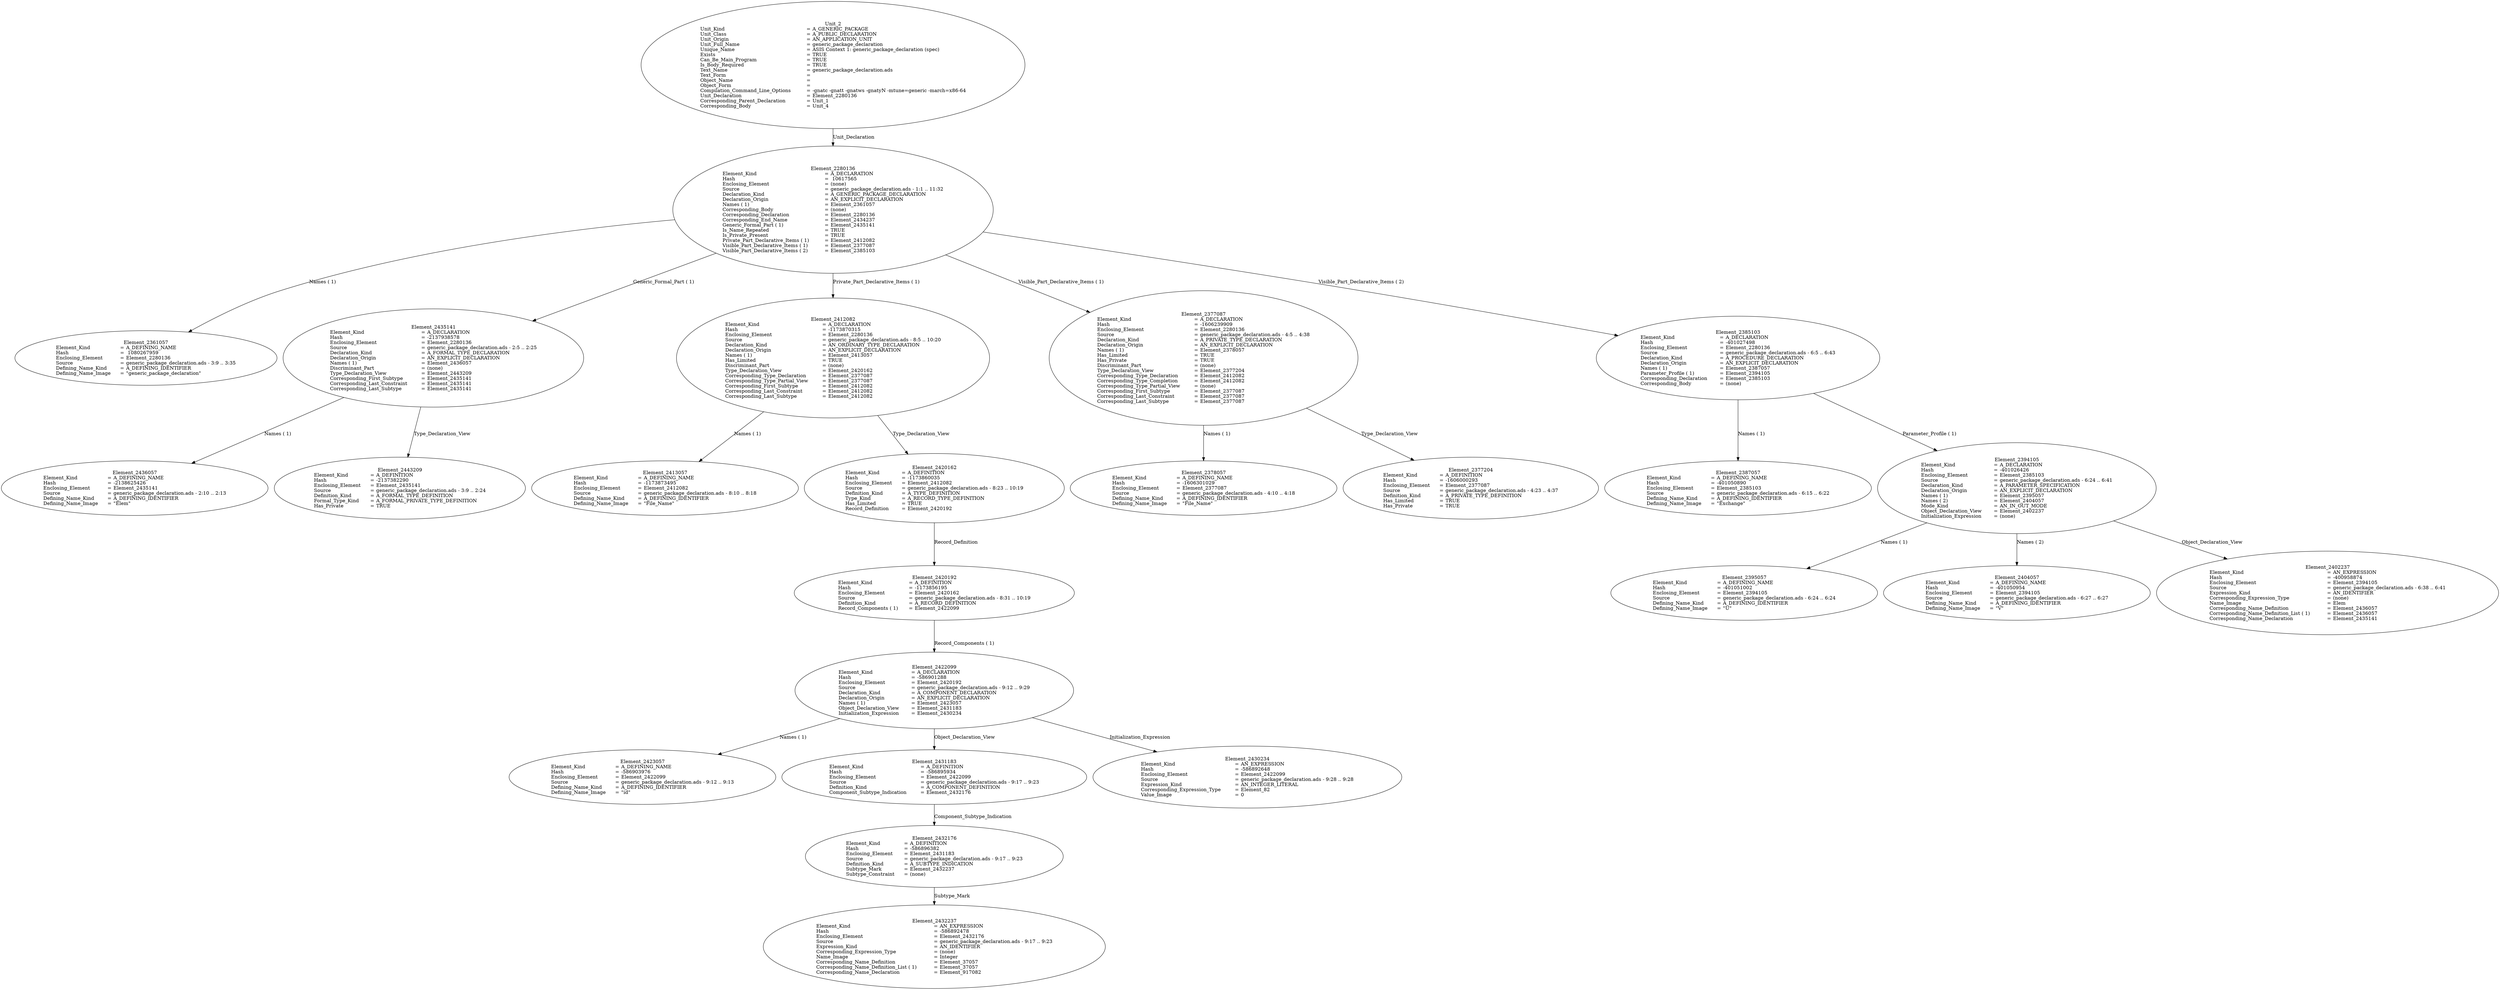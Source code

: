 digraph "generic_package_declaration.adt" {
  Unit_2 -> Element_2280136
      [ label=Unit_Declaration ];
  Unit_2
      [ label=<<TABLE BORDER="0" CELLBORDER="0" CELLSPACING="0" CELLPADDING="0"> 
          <TR><TD COLSPAN="3">Unit_2</TD></TR>
          <TR><TD ALIGN="LEFT">Unit_Kind   </TD><TD> = </TD><TD ALIGN="LEFT">A_GENERIC_PACKAGE</TD></TR>
          <TR><TD ALIGN="LEFT">Unit_Class   </TD><TD> = </TD><TD ALIGN="LEFT">A_PUBLIC_DECLARATION</TD></TR>
          <TR><TD ALIGN="LEFT">Unit_Origin   </TD><TD> = </TD><TD ALIGN="LEFT">AN_APPLICATION_UNIT</TD></TR>
          <TR><TD ALIGN="LEFT">Unit_Full_Name    </TD><TD> = </TD><TD ALIGN="LEFT">generic_package_declaration</TD></TR>
          <TR><TD ALIGN="LEFT">Unique_Name   </TD><TD> = </TD><TD ALIGN="LEFT">ASIS Context 1: generic_package_declaration (spec)</TD></TR>
          <TR><TD ALIGN="LEFT">Exists  </TD><TD> = </TD><TD ALIGN="LEFT">TRUE</TD></TR>
          <TR><TD ALIGN="LEFT">Can_Be_Main_Program     </TD><TD> = </TD><TD ALIGN="LEFT">TRUE</TD></TR>
          <TR><TD ALIGN="LEFT">Is_Body_Required     </TD><TD> = </TD><TD ALIGN="LEFT">TRUE</TD></TR>
          <TR><TD ALIGN="LEFT">Text_Name   </TD><TD> = </TD><TD ALIGN="LEFT">generic_package_declaration.ads</TD></TR>
          <TR><TD ALIGN="LEFT">Text_Form   </TD><TD> = </TD><TD ALIGN="LEFT"></TD></TR>
          <TR><TD ALIGN="LEFT">Object_Name   </TD><TD> = </TD><TD ALIGN="LEFT"></TD></TR>
          <TR><TD ALIGN="LEFT">Object_Form   </TD><TD> = </TD><TD ALIGN="LEFT"></TD></TR>
          <TR><TD ALIGN="LEFT">Compilation_Command_Line_Options         </TD><TD> = </TD><TD ALIGN="LEFT">-gnatc -gnatt -gnatws -gnatyN -mtune=generic -march=x86-64</TD></TR>
          <TR><TD ALIGN="LEFT">Unit_Declaration     </TD><TD> = </TD><TD ALIGN="LEFT">Element_2280136</TD></TR>
          <TR><TD ALIGN="LEFT">Corresponding_Parent_Declaration         </TD><TD> = </TD><TD ALIGN="LEFT">Unit_1</TD></TR>
          <TR><TD ALIGN="LEFT">Corresponding_Body     </TD><TD> = </TD><TD ALIGN="LEFT">Unit_4</TD></TR>
          </TABLE>> ];
  Element_2280136 -> Element_2361057
      [ label="Names ( 1)" ];
  Element_2280136 -> Element_2435141
      [ label="Generic_Formal_Part ( 1)" ];
  Element_2280136 -> Element_2412082
      [ label="Private_Part_Declarative_Items ( 1)" ];
  Element_2280136 -> Element_2377087
      [ label="Visible_Part_Declarative_Items ( 1)" ];
  Element_2280136 -> Element_2385103
      [ label="Visible_Part_Declarative_Items ( 2)" ];
  Element_2280136
      [ label=<<TABLE BORDER="0" CELLBORDER="0" CELLSPACING="0" CELLPADDING="0"> 
          <TR><TD COLSPAN="3">Element_2280136</TD></TR>
          <TR><TD ALIGN="LEFT">Element_Kind    </TD><TD> = </TD><TD ALIGN="LEFT">A_DECLARATION</TD></TR>
          <TR><TD ALIGN="LEFT">Hash  </TD><TD> = </TD><TD ALIGN="LEFT"> 10617565</TD></TR>
          <TR><TD ALIGN="LEFT">Enclosing_Element     </TD><TD> = </TD><TD ALIGN="LEFT">(none)</TD></TR>
          <TR><TD ALIGN="LEFT">Source  </TD><TD> = </TD><TD ALIGN="LEFT">generic_package_declaration.ads - 1:1 .. 11:32</TD></TR>
          <TR><TD ALIGN="LEFT">Declaration_Kind     </TD><TD> = </TD><TD ALIGN="LEFT">A_GENERIC_PACKAGE_DECLARATION</TD></TR>
          <TR><TD ALIGN="LEFT">Declaration_Origin     </TD><TD> = </TD><TD ALIGN="LEFT">AN_EXPLICIT_DECLARATION</TD></TR>
          <TR><TD ALIGN="LEFT">Names ( 1)   </TD><TD> = </TD><TD ALIGN="LEFT">Element_2361057</TD></TR>
          <TR><TD ALIGN="LEFT">Corresponding_Body     </TD><TD> = </TD><TD ALIGN="LEFT">(none)</TD></TR>
          <TR><TD ALIGN="LEFT">Corresponding_Declaration       </TD><TD> = </TD><TD ALIGN="LEFT">Element_2280136</TD></TR>
          <TR><TD ALIGN="LEFT">Corresponding_End_Name      </TD><TD> = </TD><TD ALIGN="LEFT">Element_2434237</TD></TR>
          <TR><TD ALIGN="LEFT">Generic_Formal_Part ( 1)       </TD><TD> = </TD><TD ALIGN="LEFT">Element_2435141</TD></TR>
          <TR><TD ALIGN="LEFT">Is_Name_Repeated     </TD><TD> = </TD><TD ALIGN="LEFT">TRUE</TD></TR>
          <TR><TD ALIGN="LEFT">Is_Private_Present     </TD><TD> = </TD><TD ALIGN="LEFT">TRUE</TD></TR>
          <TR><TD ALIGN="LEFT">Private_Part_Declarative_Items ( 1)         </TD><TD> = </TD><TD ALIGN="LEFT">Element_2412082</TD></TR>
          <TR><TD ALIGN="LEFT">Visible_Part_Declarative_Items ( 1)         </TD><TD> = </TD><TD ALIGN="LEFT">Element_2377087</TD></TR>
          <TR><TD ALIGN="LEFT">Visible_Part_Declarative_Items ( 2)         </TD><TD> = </TD><TD ALIGN="LEFT">Element_2385103</TD></TR>
          </TABLE>> ];
  Element_2435141 -> Element_2436057
      [ label="Names ( 1)" ];
  Element_2435141 -> Element_2443209
      [ label=Type_Declaration_View ];
  Element_2435141
      [ label=<<TABLE BORDER="0" CELLBORDER="0" CELLSPACING="0" CELLPADDING="0"> 
          <TR><TD COLSPAN="3">Element_2435141</TD></TR>
          <TR><TD ALIGN="LEFT">Element_Kind    </TD><TD> = </TD><TD ALIGN="LEFT">A_DECLARATION</TD></TR>
          <TR><TD ALIGN="LEFT">Hash  </TD><TD> = </TD><TD ALIGN="LEFT">-2137938578</TD></TR>
          <TR><TD ALIGN="LEFT">Enclosing_Element     </TD><TD> = </TD><TD ALIGN="LEFT">Element_2280136</TD></TR>
          <TR><TD ALIGN="LEFT">Source  </TD><TD> = </TD><TD ALIGN="LEFT">generic_package_declaration.ads - 2:5 .. 2:25</TD></TR>
          <TR><TD ALIGN="LEFT">Declaration_Kind     </TD><TD> = </TD><TD ALIGN="LEFT">A_FORMAL_TYPE_DECLARATION</TD></TR>
          <TR><TD ALIGN="LEFT">Declaration_Origin     </TD><TD> = </TD><TD ALIGN="LEFT">AN_EXPLICIT_DECLARATION</TD></TR>
          <TR><TD ALIGN="LEFT">Names ( 1)   </TD><TD> = </TD><TD ALIGN="LEFT">Element_2436057</TD></TR>
          <TR><TD ALIGN="LEFT">Discriminant_Part     </TD><TD> = </TD><TD ALIGN="LEFT">(none)</TD></TR>
          <TR><TD ALIGN="LEFT">Type_Declaration_View      </TD><TD> = </TD><TD ALIGN="LEFT">Element_2443209</TD></TR>
          <TR><TD ALIGN="LEFT">Corresponding_First_Subtype       </TD><TD> = </TD><TD ALIGN="LEFT">Element_2435141</TD></TR>
          <TR><TD ALIGN="LEFT">Corresponding_Last_Constraint        </TD><TD> = </TD><TD ALIGN="LEFT">Element_2435141</TD></TR>
          <TR><TD ALIGN="LEFT">Corresponding_Last_Subtype       </TD><TD> = </TD><TD ALIGN="LEFT">Element_2435141</TD></TR>
          </TABLE>> ];
  Element_2436057
      [ label=<<TABLE BORDER="0" CELLBORDER="0" CELLSPACING="0" CELLPADDING="0"> 
          <TR><TD COLSPAN="3">Element_2436057</TD></TR>
          <TR><TD ALIGN="LEFT">Element_Kind    </TD><TD> = </TD><TD ALIGN="LEFT">A_DEFINING_NAME</TD></TR>
          <TR><TD ALIGN="LEFT">Hash  </TD><TD> = </TD><TD ALIGN="LEFT">-2138625426</TD></TR>
          <TR><TD ALIGN="LEFT">Enclosing_Element     </TD><TD> = </TD><TD ALIGN="LEFT">Element_2435141</TD></TR>
          <TR><TD ALIGN="LEFT">Source  </TD><TD> = </TD><TD ALIGN="LEFT">generic_package_declaration.ads - 2:10 .. 2:13</TD></TR>
          <TR><TD ALIGN="LEFT">Defining_Name_Kind     </TD><TD> = </TD><TD ALIGN="LEFT">A_DEFINING_IDENTIFIER</TD></TR>
          <TR><TD ALIGN="LEFT">Defining_Name_Image     </TD><TD> = </TD><TD ALIGN="LEFT">"Elem"</TD></TR>
          </TABLE>> ];
  Element_2443209
      [ label=<<TABLE BORDER="0" CELLBORDER="0" CELLSPACING="0" CELLPADDING="0"> 
          <TR><TD COLSPAN="3">Element_2443209</TD></TR>
          <TR><TD ALIGN="LEFT">Element_Kind    </TD><TD> = </TD><TD ALIGN="LEFT">A_DEFINITION</TD></TR>
          <TR><TD ALIGN="LEFT">Hash  </TD><TD> = </TD><TD ALIGN="LEFT">-2137382290</TD></TR>
          <TR><TD ALIGN="LEFT">Enclosing_Element     </TD><TD> = </TD><TD ALIGN="LEFT">Element_2435141</TD></TR>
          <TR><TD ALIGN="LEFT">Source  </TD><TD> = </TD><TD ALIGN="LEFT">generic_package_declaration.ads - 3:9 .. 2:24</TD></TR>
          <TR><TD ALIGN="LEFT">Definition_Kind    </TD><TD> = </TD><TD ALIGN="LEFT">A_FORMAL_TYPE_DEFINITION</TD></TR>
          <TR><TD ALIGN="LEFT">Formal_Type_Kind     </TD><TD> = </TD><TD ALIGN="LEFT">A_FORMAL_PRIVATE_TYPE_DEFINITION</TD></TR>
          <TR><TD ALIGN="LEFT">Has_Private   </TD><TD> = </TD><TD ALIGN="LEFT">TRUE</TD></TR>
          </TABLE>> ];
  Element_2361057
      [ label=<<TABLE BORDER="0" CELLBORDER="0" CELLSPACING="0" CELLPADDING="0"> 
          <TR><TD COLSPAN="3">Element_2361057</TD></TR>
          <TR><TD ALIGN="LEFT">Element_Kind    </TD><TD> = </TD><TD ALIGN="LEFT">A_DEFINING_NAME</TD></TR>
          <TR><TD ALIGN="LEFT">Hash  </TD><TD> = </TD><TD ALIGN="LEFT"> 1080267959</TD></TR>
          <TR><TD ALIGN="LEFT">Enclosing_Element     </TD><TD> = </TD><TD ALIGN="LEFT">Element_2280136</TD></TR>
          <TR><TD ALIGN="LEFT">Source  </TD><TD> = </TD><TD ALIGN="LEFT">generic_package_declaration.ads - 3:9 .. 3:35</TD></TR>
          <TR><TD ALIGN="LEFT">Defining_Name_Kind     </TD><TD> = </TD><TD ALIGN="LEFT">A_DEFINING_IDENTIFIER</TD></TR>
          <TR><TD ALIGN="LEFT">Defining_Name_Image     </TD><TD> = </TD><TD ALIGN="LEFT">"generic_package_declaration"</TD></TR>
          </TABLE>> ];
  Element_2377087 -> Element_2378057
      [ label="Names ( 1)" ];
  Element_2377087 -> Element_2377204
      [ label=Type_Declaration_View ];
  Element_2377087
      [ label=<<TABLE BORDER="0" CELLBORDER="0" CELLSPACING="0" CELLPADDING="0"> 
          <TR><TD COLSPAN="3">Element_2377087</TD></TR>
          <TR><TD ALIGN="LEFT">Element_Kind    </TD><TD> = </TD><TD ALIGN="LEFT">A_DECLARATION</TD></TR>
          <TR><TD ALIGN="LEFT">Hash  </TD><TD> = </TD><TD ALIGN="LEFT">-1606239909</TD></TR>
          <TR><TD ALIGN="LEFT">Enclosing_Element     </TD><TD> = </TD><TD ALIGN="LEFT">Element_2280136</TD></TR>
          <TR><TD ALIGN="LEFT">Source  </TD><TD> = </TD><TD ALIGN="LEFT">generic_package_declaration.ads - 4:5 .. 4:38</TD></TR>
          <TR><TD ALIGN="LEFT">Declaration_Kind     </TD><TD> = </TD><TD ALIGN="LEFT">A_PRIVATE_TYPE_DECLARATION</TD></TR>
          <TR><TD ALIGN="LEFT">Declaration_Origin     </TD><TD> = </TD><TD ALIGN="LEFT">AN_EXPLICIT_DECLARATION</TD></TR>
          <TR><TD ALIGN="LEFT">Names ( 1)   </TD><TD> = </TD><TD ALIGN="LEFT">Element_2378057</TD></TR>
          <TR><TD ALIGN="LEFT">Has_Limited   </TD><TD> = </TD><TD ALIGN="LEFT">TRUE</TD></TR>
          <TR><TD ALIGN="LEFT">Has_Private   </TD><TD> = </TD><TD ALIGN="LEFT">TRUE</TD></TR>
          <TR><TD ALIGN="LEFT">Discriminant_Part     </TD><TD> = </TD><TD ALIGN="LEFT">(none)</TD></TR>
          <TR><TD ALIGN="LEFT">Type_Declaration_View      </TD><TD> = </TD><TD ALIGN="LEFT">Element_2377204</TD></TR>
          <TR><TD ALIGN="LEFT">Corresponding_Type_Declaration        </TD><TD> = </TD><TD ALIGN="LEFT">Element_2412082</TD></TR>
          <TR><TD ALIGN="LEFT">Corresponding_Type_Completion        </TD><TD> = </TD><TD ALIGN="LEFT">Element_2412082</TD></TR>
          <TR><TD ALIGN="LEFT">Corresponding_Type_Partial_View        </TD><TD> = </TD><TD ALIGN="LEFT">(none)</TD></TR>
          <TR><TD ALIGN="LEFT">Corresponding_First_Subtype       </TD><TD> = </TD><TD ALIGN="LEFT">Element_2377087</TD></TR>
          <TR><TD ALIGN="LEFT">Corresponding_Last_Constraint        </TD><TD> = </TD><TD ALIGN="LEFT">Element_2377087</TD></TR>
          <TR><TD ALIGN="LEFT">Corresponding_Last_Subtype       </TD><TD> = </TD><TD ALIGN="LEFT">Element_2377087</TD></TR>
          </TABLE>> ];
  Element_2378057
      [ label=<<TABLE BORDER="0" CELLBORDER="0" CELLSPACING="0" CELLPADDING="0"> 
          <TR><TD COLSPAN="3">Element_2378057</TD></TR>
          <TR><TD ALIGN="LEFT">Element_Kind    </TD><TD> = </TD><TD ALIGN="LEFT">A_DEFINING_NAME</TD></TR>
          <TR><TD ALIGN="LEFT">Hash  </TD><TD> = </TD><TD ALIGN="LEFT">-1606301029</TD></TR>
          <TR><TD ALIGN="LEFT">Enclosing_Element     </TD><TD> = </TD><TD ALIGN="LEFT">Element_2377087</TD></TR>
          <TR><TD ALIGN="LEFT">Source  </TD><TD> = </TD><TD ALIGN="LEFT">generic_package_declaration.ads - 4:10 .. 4:18</TD></TR>
          <TR><TD ALIGN="LEFT">Defining_Name_Kind     </TD><TD> = </TD><TD ALIGN="LEFT">A_DEFINING_IDENTIFIER</TD></TR>
          <TR><TD ALIGN="LEFT">Defining_Name_Image     </TD><TD> = </TD><TD ALIGN="LEFT">"File_Name"</TD></TR>
          </TABLE>> ];
  Element_2377204
      [ label=<<TABLE BORDER="0" CELLBORDER="0" CELLSPACING="0" CELLPADDING="0"> 
          <TR><TD COLSPAN="3">Element_2377204</TD></TR>
          <TR><TD ALIGN="LEFT">Element_Kind    </TD><TD> = </TD><TD ALIGN="LEFT">A_DEFINITION</TD></TR>
          <TR><TD ALIGN="LEFT">Hash  </TD><TD> = </TD><TD ALIGN="LEFT">-1606000293</TD></TR>
          <TR><TD ALIGN="LEFT">Enclosing_Element     </TD><TD> = </TD><TD ALIGN="LEFT">Element_2377087</TD></TR>
          <TR><TD ALIGN="LEFT">Source  </TD><TD> = </TD><TD ALIGN="LEFT">generic_package_declaration.ads - 4:23 .. 4:37</TD></TR>
          <TR><TD ALIGN="LEFT">Definition_Kind    </TD><TD> = </TD><TD ALIGN="LEFT">A_PRIVATE_TYPE_DEFINITION</TD></TR>
          <TR><TD ALIGN="LEFT">Has_Limited   </TD><TD> = </TD><TD ALIGN="LEFT">TRUE</TD></TR>
          <TR><TD ALIGN="LEFT">Has_Private   </TD><TD> = </TD><TD ALIGN="LEFT">TRUE</TD></TR>
          </TABLE>> ];
  Element_2385103 -> Element_2387057
      [ label="Names ( 1)" ];
  Element_2385103 -> Element_2394105
      [ label="Parameter_Profile ( 1)" ];
  Element_2385103
      [ label=<<TABLE BORDER="0" CELLBORDER="0" CELLSPACING="0" CELLPADDING="0"> 
          <TR><TD COLSPAN="3">Element_2385103</TD></TR>
          <TR><TD ALIGN="LEFT">Element_Kind    </TD><TD> = </TD><TD ALIGN="LEFT">A_DECLARATION</TD></TR>
          <TR><TD ALIGN="LEFT">Hash  </TD><TD> = </TD><TD ALIGN="LEFT">-401027498</TD></TR>
          <TR><TD ALIGN="LEFT">Enclosing_Element     </TD><TD> = </TD><TD ALIGN="LEFT">Element_2280136</TD></TR>
          <TR><TD ALIGN="LEFT">Source  </TD><TD> = </TD><TD ALIGN="LEFT">generic_package_declaration.ads - 6:5 .. 6:43</TD></TR>
          <TR><TD ALIGN="LEFT">Declaration_Kind     </TD><TD> = </TD><TD ALIGN="LEFT">A_PROCEDURE_DECLARATION</TD></TR>
          <TR><TD ALIGN="LEFT">Declaration_Origin     </TD><TD> = </TD><TD ALIGN="LEFT">AN_EXPLICIT_DECLARATION</TD></TR>
          <TR><TD ALIGN="LEFT">Names ( 1)   </TD><TD> = </TD><TD ALIGN="LEFT">Element_2387057</TD></TR>
          <TR><TD ALIGN="LEFT">Parameter_Profile ( 1)      </TD><TD> = </TD><TD ALIGN="LEFT">Element_2394105</TD></TR>
          <TR><TD ALIGN="LEFT">Corresponding_Declaration       </TD><TD> = </TD><TD ALIGN="LEFT">Element_2385103</TD></TR>
          <TR><TD ALIGN="LEFT">Corresponding_Body     </TD><TD> = </TD><TD ALIGN="LEFT">(none)</TD></TR>
          </TABLE>> ];
  Element_2387057
      [ label=<<TABLE BORDER="0" CELLBORDER="0" CELLSPACING="0" CELLPADDING="0"> 
          <TR><TD COLSPAN="3">Element_2387057</TD></TR>
          <TR><TD ALIGN="LEFT">Element_Kind    </TD><TD> = </TD><TD ALIGN="LEFT">A_DEFINING_NAME</TD></TR>
          <TR><TD ALIGN="LEFT">Hash  </TD><TD> = </TD><TD ALIGN="LEFT">-401050890</TD></TR>
          <TR><TD ALIGN="LEFT">Enclosing_Element     </TD><TD> = </TD><TD ALIGN="LEFT">Element_2385103</TD></TR>
          <TR><TD ALIGN="LEFT">Source  </TD><TD> = </TD><TD ALIGN="LEFT">generic_package_declaration.ads - 6:15 .. 6:22</TD></TR>
          <TR><TD ALIGN="LEFT">Defining_Name_Kind     </TD><TD> = </TD><TD ALIGN="LEFT">A_DEFINING_IDENTIFIER</TD></TR>
          <TR><TD ALIGN="LEFT">Defining_Name_Image     </TD><TD> = </TD><TD ALIGN="LEFT">"Exchange"</TD></TR>
          </TABLE>> ];
  Element_2394105 -> Element_2395057
      [ label="Names ( 1)" ];
  Element_2394105 -> Element_2404057
      [ label="Names ( 2)" ];
  Element_2394105 -> Element_2402237
      [ label=Object_Declaration_View ];
  Element_2394105
      [ label=<<TABLE BORDER="0" CELLBORDER="0" CELLSPACING="0" CELLPADDING="0"> 
          <TR><TD COLSPAN="3">Element_2394105</TD></TR>
          <TR><TD ALIGN="LEFT">Element_Kind    </TD><TD> = </TD><TD ALIGN="LEFT">A_DECLARATION</TD></TR>
          <TR><TD ALIGN="LEFT">Hash  </TD><TD> = </TD><TD ALIGN="LEFT">-401026426</TD></TR>
          <TR><TD ALIGN="LEFT">Enclosing_Element     </TD><TD> = </TD><TD ALIGN="LEFT">Element_2385103</TD></TR>
          <TR><TD ALIGN="LEFT">Source  </TD><TD> = </TD><TD ALIGN="LEFT">generic_package_declaration.ads - 6:24 .. 6:41</TD></TR>
          <TR><TD ALIGN="LEFT">Declaration_Kind     </TD><TD> = </TD><TD ALIGN="LEFT">A_PARAMETER_SPECIFICATION</TD></TR>
          <TR><TD ALIGN="LEFT">Declaration_Origin     </TD><TD> = </TD><TD ALIGN="LEFT">AN_EXPLICIT_DECLARATION</TD></TR>
          <TR><TD ALIGN="LEFT">Names ( 1)   </TD><TD> = </TD><TD ALIGN="LEFT">Element_2395057</TD></TR>
          <TR><TD ALIGN="LEFT">Names ( 2)   </TD><TD> = </TD><TD ALIGN="LEFT">Element_2404057</TD></TR>
          <TR><TD ALIGN="LEFT">Mode_Kind   </TD><TD> = </TD><TD ALIGN="LEFT">AN_IN_OUT_MODE</TD></TR>
          <TR><TD ALIGN="LEFT">Object_Declaration_View      </TD><TD> = </TD><TD ALIGN="LEFT">Element_2402237</TD></TR>
          <TR><TD ALIGN="LEFT">Initialization_Expression       </TD><TD> = </TD><TD ALIGN="LEFT">(none)</TD></TR>
          </TABLE>> ];
  Element_2395057
      [ label=<<TABLE BORDER="0" CELLBORDER="0" CELLSPACING="0" CELLPADDING="0"> 
          <TR><TD COLSPAN="3">Element_2395057</TD></TR>
          <TR><TD ALIGN="LEFT">Element_Kind    </TD><TD> = </TD><TD ALIGN="LEFT">A_DEFINING_NAME</TD></TR>
          <TR><TD ALIGN="LEFT">Hash  </TD><TD> = </TD><TD ALIGN="LEFT">-401051002</TD></TR>
          <TR><TD ALIGN="LEFT">Enclosing_Element     </TD><TD> = </TD><TD ALIGN="LEFT">Element_2394105</TD></TR>
          <TR><TD ALIGN="LEFT">Source  </TD><TD> = </TD><TD ALIGN="LEFT">generic_package_declaration.ads - 6:24 .. 6:24</TD></TR>
          <TR><TD ALIGN="LEFT">Defining_Name_Kind     </TD><TD> = </TD><TD ALIGN="LEFT">A_DEFINING_IDENTIFIER</TD></TR>
          <TR><TD ALIGN="LEFT">Defining_Name_Image     </TD><TD> = </TD><TD ALIGN="LEFT">"U"</TD></TR>
          </TABLE>> ];
  Element_2404057
      [ label=<<TABLE BORDER="0" CELLBORDER="0" CELLSPACING="0" CELLPADDING="0"> 
          <TR><TD COLSPAN="3">Element_2404057</TD></TR>
          <TR><TD ALIGN="LEFT">Element_Kind    </TD><TD> = </TD><TD ALIGN="LEFT">A_DEFINING_NAME</TD></TR>
          <TR><TD ALIGN="LEFT">Hash  </TD><TD> = </TD><TD ALIGN="LEFT">-401050954</TD></TR>
          <TR><TD ALIGN="LEFT">Enclosing_Element     </TD><TD> = </TD><TD ALIGN="LEFT">Element_2394105</TD></TR>
          <TR><TD ALIGN="LEFT">Source  </TD><TD> = </TD><TD ALIGN="LEFT">generic_package_declaration.ads - 6:27 .. 6:27</TD></TR>
          <TR><TD ALIGN="LEFT">Defining_Name_Kind     </TD><TD> = </TD><TD ALIGN="LEFT">A_DEFINING_IDENTIFIER</TD></TR>
          <TR><TD ALIGN="LEFT">Defining_Name_Image     </TD><TD> = </TD><TD ALIGN="LEFT">"V"</TD></TR>
          </TABLE>> ];
  Element_2402237
      [ label=<<TABLE BORDER="0" CELLBORDER="0" CELLSPACING="0" CELLPADDING="0"> 
          <TR><TD COLSPAN="3">Element_2402237</TD></TR>
          <TR><TD ALIGN="LEFT">Element_Kind    </TD><TD> = </TD><TD ALIGN="LEFT">AN_EXPRESSION</TD></TR>
          <TR><TD ALIGN="LEFT">Hash  </TD><TD> = </TD><TD ALIGN="LEFT">-400958874</TD></TR>
          <TR><TD ALIGN="LEFT">Enclosing_Element     </TD><TD> = </TD><TD ALIGN="LEFT">Element_2394105</TD></TR>
          <TR><TD ALIGN="LEFT">Source  </TD><TD> = </TD><TD ALIGN="LEFT">generic_package_declaration.ads - 6:38 .. 6:41</TD></TR>
          <TR><TD ALIGN="LEFT">Expression_Kind    </TD><TD> = </TD><TD ALIGN="LEFT">AN_IDENTIFIER</TD></TR>
          <TR><TD ALIGN="LEFT">Corresponding_Expression_Type        </TD><TD> = </TD><TD ALIGN="LEFT">(none)</TD></TR>
          <TR><TD ALIGN="LEFT">Name_Image   </TD><TD> = </TD><TD ALIGN="LEFT">Elem</TD></TR>
          <TR><TD ALIGN="LEFT">Corresponding_Name_Definition        </TD><TD> = </TD><TD ALIGN="LEFT">Element_2436057</TD></TR>
          <TR><TD ALIGN="LEFT">Corresponding_Name_Definition_List ( 1)          </TD><TD> = </TD><TD ALIGN="LEFT">Element_2436057</TD></TR>
          <TR><TD ALIGN="LEFT">Corresponding_Name_Declaration        </TD><TD> = </TD><TD ALIGN="LEFT">Element_2435141</TD></TR>
          </TABLE>> ];
  Element_2412082 -> Element_2413057
      [ label="Names ( 1)" ];
  Element_2412082 -> Element_2420162
      [ label=Type_Declaration_View ];
  Element_2412082
      [ label=<<TABLE BORDER="0" CELLBORDER="0" CELLSPACING="0" CELLPADDING="0"> 
          <TR><TD COLSPAN="3">Element_2412082</TD></TR>
          <TR><TD ALIGN="LEFT">Element_Kind    </TD><TD> = </TD><TD ALIGN="LEFT">A_DECLARATION</TD></TR>
          <TR><TD ALIGN="LEFT">Hash  </TD><TD> = </TD><TD ALIGN="LEFT">-1173870315</TD></TR>
          <TR><TD ALIGN="LEFT">Enclosing_Element     </TD><TD> = </TD><TD ALIGN="LEFT">Element_2280136</TD></TR>
          <TR><TD ALIGN="LEFT">Source  </TD><TD> = </TD><TD ALIGN="LEFT">generic_package_declaration.ads - 8:5 .. 10:20</TD></TR>
          <TR><TD ALIGN="LEFT">Declaration_Kind     </TD><TD> = </TD><TD ALIGN="LEFT">AN_ORDINARY_TYPE_DECLARATION</TD></TR>
          <TR><TD ALIGN="LEFT">Declaration_Origin     </TD><TD> = </TD><TD ALIGN="LEFT">AN_EXPLICIT_DECLARATION</TD></TR>
          <TR><TD ALIGN="LEFT">Names ( 1)   </TD><TD> = </TD><TD ALIGN="LEFT">Element_2413057</TD></TR>
          <TR><TD ALIGN="LEFT">Has_Limited   </TD><TD> = </TD><TD ALIGN="LEFT">TRUE</TD></TR>
          <TR><TD ALIGN="LEFT">Discriminant_Part     </TD><TD> = </TD><TD ALIGN="LEFT">(none)</TD></TR>
          <TR><TD ALIGN="LEFT">Type_Declaration_View      </TD><TD> = </TD><TD ALIGN="LEFT">Element_2420162</TD></TR>
          <TR><TD ALIGN="LEFT">Corresponding_Type_Declaration        </TD><TD> = </TD><TD ALIGN="LEFT">Element_2377087</TD></TR>
          <TR><TD ALIGN="LEFT">Corresponding_Type_Partial_View        </TD><TD> = </TD><TD ALIGN="LEFT">Element_2377087</TD></TR>
          <TR><TD ALIGN="LEFT">Corresponding_First_Subtype       </TD><TD> = </TD><TD ALIGN="LEFT">Element_2412082</TD></TR>
          <TR><TD ALIGN="LEFT">Corresponding_Last_Constraint        </TD><TD> = </TD><TD ALIGN="LEFT">Element_2412082</TD></TR>
          <TR><TD ALIGN="LEFT">Corresponding_Last_Subtype       </TD><TD> = </TD><TD ALIGN="LEFT">Element_2412082</TD></TR>
          </TABLE>> ];
  Element_2413057
      [ label=<<TABLE BORDER="0" CELLBORDER="0" CELLSPACING="0" CELLPADDING="0"> 
          <TR><TD COLSPAN="3">Element_2413057</TD></TR>
          <TR><TD ALIGN="LEFT">Element_Kind    </TD><TD> = </TD><TD ALIGN="LEFT">A_DEFINING_NAME</TD></TR>
          <TR><TD ALIGN="LEFT">Hash  </TD><TD> = </TD><TD ALIGN="LEFT">-1173873495</TD></TR>
          <TR><TD ALIGN="LEFT">Enclosing_Element     </TD><TD> = </TD><TD ALIGN="LEFT">Element_2412082</TD></TR>
          <TR><TD ALIGN="LEFT">Source  </TD><TD> = </TD><TD ALIGN="LEFT">generic_package_declaration.ads - 8:10 .. 8:18</TD></TR>
          <TR><TD ALIGN="LEFT">Defining_Name_Kind     </TD><TD> = </TD><TD ALIGN="LEFT">A_DEFINING_IDENTIFIER</TD></TR>
          <TR><TD ALIGN="LEFT">Defining_Name_Image     </TD><TD> = </TD><TD ALIGN="LEFT">"File_Name"</TD></TR>
          </TABLE>> ];
  Element_2420162 -> Element_2420192
      [ label=Record_Definition ];
  Element_2420162
      [ label=<<TABLE BORDER="0" CELLBORDER="0" CELLSPACING="0" CELLPADDING="0"> 
          <TR><TD COLSPAN="3">Element_2420162</TD></TR>
          <TR><TD ALIGN="LEFT">Element_Kind    </TD><TD> = </TD><TD ALIGN="LEFT">A_DEFINITION</TD></TR>
          <TR><TD ALIGN="LEFT">Hash  </TD><TD> = </TD><TD ALIGN="LEFT">-1173860035</TD></TR>
          <TR><TD ALIGN="LEFT">Enclosing_Element     </TD><TD> = </TD><TD ALIGN="LEFT">Element_2412082</TD></TR>
          <TR><TD ALIGN="LEFT">Source  </TD><TD> = </TD><TD ALIGN="LEFT">generic_package_declaration.ads - 8:23 .. 10:19</TD></TR>
          <TR><TD ALIGN="LEFT">Definition_Kind    </TD><TD> = </TD><TD ALIGN="LEFT">A_TYPE_DEFINITION</TD></TR>
          <TR><TD ALIGN="LEFT">Type_Kind   </TD><TD> = </TD><TD ALIGN="LEFT">A_RECORD_TYPE_DEFINITION</TD></TR>
          <TR><TD ALIGN="LEFT">Has_Limited   </TD><TD> = </TD><TD ALIGN="LEFT">TRUE</TD></TR>
          <TR><TD ALIGN="LEFT">Record_Definition     </TD><TD> = </TD><TD ALIGN="LEFT">Element_2420192</TD></TR>
          </TABLE>> ];
  Element_2420192 -> Element_2422099
      [ label="Record_Components ( 1)" ];
  Element_2420192
      [ label=<<TABLE BORDER="0" CELLBORDER="0" CELLSPACING="0" CELLPADDING="0"> 
          <TR><TD COLSPAN="3">Element_2420192</TD></TR>
          <TR><TD ALIGN="LEFT">Element_Kind    </TD><TD> = </TD><TD ALIGN="LEFT">A_DEFINITION</TD></TR>
          <TR><TD ALIGN="LEFT">Hash  </TD><TD> = </TD><TD ALIGN="LEFT">-1173856195</TD></TR>
          <TR><TD ALIGN="LEFT">Enclosing_Element     </TD><TD> = </TD><TD ALIGN="LEFT">Element_2420162</TD></TR>
          <TR><TD ALIGN="LEFT">Source  </TD><TD> = </TD><TD ALIGN="LEFT">generic_package_declaration.ads - 8:31 .. 10:19</TD></TR>
          <TR><TD ALIGN="LEFT">Definition_Kind    </TD><TD> = </TD><TD ALIGN="LEFT">A_RECORD_DEFINITION</TD></TR>
          <TR><TD ALIGN="LEFT">Record_Components ( 1)      </TD><TD> = </TD><TD ALIGN="LEFT">Element_2422099</TD></TR>
          </TABLE>> ];
  Element_2422099 -> Element_2423057
      [ label="Names ( 1)" ];
  Element_2422099 -> Element_2431183
      [ label=Object_Declaration_View ];
  Element_2422099 -> Element_2430234
      [ label=Initialization_Expression ];
  Element_2422099
      [ label=<<TABLE BORDER="0" CELLBORDER="0" CELLSPACING="0" CELLPADDING="0"> 
          <TR><TD COLSPAN="3">Element_2422099</TD></TR>
          <TR><TD ALIGN="LEFT">Element_Kind    </TD><TD> = </TD><TD ALIGN="LEFT">A_DECLARATION</TD></TR>
          <TR><TD ALIGN="LEFT">Hash  </TD><TD> = </TD><TD ALIGN="LEFT">-586901288</TD></TR>
          <TR><TD ALIGN="LEFT">Enclosing_Element     </TD><TD> = </TD><TD ALIGN="LEFT">Element_2420192</TD></TR>
          <TR><TD ALIGN="LEFT">Source  </TD><TD> = </TD><TD ALIGN="LEFT">generic_package_declaration.ads - 9:12 .. 9:29</TD></TR>
          <TR><TD ALIGN="LEFT">Declaration_Kind     </TD><TD> = </TD><TD ALIGN="LEFT">A_COMPONENT_DECLARATION</TD></TR>
          <TR><TD ALIGN="LEFT">Declaration_Origin     </TD><TD> = </TD><TD ALIGN="LEFT">AN_EXPLICIT_DECLARATION</TD></TR>
          <TR><TD ALIGN="LEFT">Names ( 1)   </TD><TD> = </TD><TD ALIGN="LEFT">Element_2423057</TD></TR>
          <TR><TD ALIGN="LEFT">Object_Declaration_View      </TD><TD> = </TD><TD ALIGN="LEFT">Element_2431183</TD></TR>
          <TR><TD ALIGN="LEFT">Initialization_Expression       </TD><TD> = </TD><TD ALIGN="LEFT">Element_2430234</TD></TR>
          </TABLE>> ];
  Element_2423057
      [ label=<<TABLE BORDER="0" CELLBORDER="0" CELLSPACING="0" CELLPADDING="0"> 
          <TR><TD COLSPAN="3">Element_2423057</TD></TR>
          <TR><TD ALIGN="LEFT">Element_Kind    </TD><TD> = </TD><TD ALIGN="LEFT">A_DEFINING_NAME</TD></TR>
          <TR><TD ALIGN="LEFT">Hash  </TD><TD> = </TD><TD ALIGN="LEFT">-586903976</TD></TR>
          <TR><TD ALIGN="LEFT">Enclosing_Element     </TD><TD> = </TD><TD ALIGN="LEFT">Element_2422099</TD></TR>
          <TR><TD ALIGN="LEFT">Source  </TD><TD> = </TD><TD ALIGN="LEFT">generic_package_declaration.ads - 9:12 .. 9:13</TD></TR>
          <TR><TD ALIGN="LEFT">Defining_Name_Kind     </TD><TD> = </TD><TD ALIGN="LEFT">A_DEFINING_IDENTIFIER</TD></TR>
          <TR><TD ALIGN="LEFT">Defining_Name_Image     </TD><TD> = </TD><TD ALIGN="LEFT">"id"</TD></TR>
          </TABLE>> ];
  Element_2431183 -> Element_2432176
      [ label=Component_Subtype_Indication ];
  Element_2431183
      [ label=<<TABLE BORDER="0" CELLBORDER="0" CELLSPACING="0" CELLPADDING="0"> 
          <TR><TD COLSPAN="3">Element_2431183</TD></TR>
          <TR><TD ALIGN="LEFT">Element_Kind    </TD><TD> = </TD><TD ALIGN="LEFT">A_DEFINITION</TD></TR>
          <TR><TD ALIGN="LEFT">Hash  </TD><TD> = </TD><TD ALIGN="LEFT">-586895934</TD></TR>
          <TR><TD ALIGN="LEFT">Enclosing_Element     </TD><TD> = </TD><TD ALIGN="LEFT">Element_2422099</TD></TR>
          <TR><TD ALIGN="LEFT">Source  </TD><TD> = </TD><TD ALIGN="LEFT">generic_package_declaration.ads - 9:17 .. 9:23</TD></TR>
          <TR><TD ALIGN="LEFT">Definition_Kind    </TD><TD> = </TD><TD ALIGN="LEFT">A_COMPONENT_DEFINITION</TD></TR>
          <TR><TD ALIGN="LEFT">Component_Subtype_Indication        </TD><TD> = </TD><TD ALIGN="LEFT">Element_2432176</TD></TR>
          </TABLE>> ];
  Element_2432176 -> Element_2432237
      [ label=Subtype_Mark ];
  Element_2432176
      [ label=<<TABLE BORDER="0" CELLBORDER="0" CELLSPACING="0" CELLPADDING="0"> 
          <TR><TD COLSPAN="3">Element_2432176</TD></TR>
          <TR><TD ALIGN="LEFT">Element_Kind    </TD><TD> = </TD><TD ALIGN="LEFT">A_DEFINITION</TD></TR>
          <TR><TD ALIGN="LEFT">Hash  </TD><TD> = </TD><TD ALIGN="LEFT">-586896382</TD></TR>
          <TR><TD ALIGN="LEFT">Enclosing_Element     </TD><TD> = </TD><TD ALIGN="LEFT">Element_2431183</TD></TR>
          <TR><TD ALIGN="LEFT">Source  </TD><TD> = </TD><TD ALIGN="LEFT">generic_package_declaration.ads - 9:17 .. 9:23</TD></TR>
          <TR><TD ALIGN="LEFT">Definition_Kind    </TD><TD> = </TD><TD ALIGN="LEFT">A_SUBTYPE_INDICATION</TD></TR>
          <TR><TD ALIGN="LEFT">Subtype_Mark    </TD><TD> = </TD><TD ALIGN="LEFT">Element_2432237</TD></TR>
          <TR><TD ALIGN="LEFT">Subtype_Constraint     </TD><TD> = </TD><TD ALIGN="LEFT">(none)</TD></TR>
          </TABLE>> ];
  Element_2432237
      [ label=<<TABLE BORDER="0" CELLBORDER="0" CELLSPACING="0" CELLPADDING="0"> 
          <TR><TD COLSPAN="3">Element_2432237</TD></TR>
          <TR><TD ALIGN="LEFT">Element_Kind    </TD><TD> = </TD><TD ALIGN="LEFT">AN_EXPRESSION</TD></TR>
          <TR><TD ALIGN="LEFT">Hash  </TD><TD> = </TD><TD ALIGN="LEFT">-586892478</TD></TR>
          <TR><TD ALIGN="LEFT">Enclosing_Element     </TD><TD> = </TD><TD ALIGN="LEFT">Element_2432176</TD></TR>
          <TR><TD ALIGN="LEFT">Source  </TD><TD> = </TD><TD ALIGN="LEFT">generic_package_declaration.ads - 9:17 .. 9:23</TD></TR>
          <TR><TD ALIGN="LEFT">Expression_Kind    </TD><TD> = </TD><TD ALIGN="LEFT">AN_IDENTIFIER</TD></TR>
          <TR><TD ALIGN="LEFT">Corresponding_Expression_Type        </TD><TD> = </TD><TD ALIGN="LEFT">(none)</TD></TR>
          <TR><TD ALIGN="LEFT">Name_Image   </TD><TD> = </TD><TD ALIGN="LEFT">Integer</TD></TR>
          <TR><TD ALIGN="LEFT">Corresponding_Name_Definition        </TD><TD> = </TD><TD ALIGN="LEFT">Element_37057</TD></TR>
          <TR><TD ALIGN="LEFT">Corresponding_Name_Definition_List ( 1)          </TD><TD> = </TD><TD ALIGN="LEFT">Element_37057</TD></TR>
          <TR><TD ALIGN="LEFT">Corresponding_Name_Declaration        </TD><TD> = </TD><TD ALIGN="LEFT">Element_917082</TD></TR>
          </TABLE>> ];
  Element_2430234
      [ label=<<TABLE BORDER="0" CELLBORDER="0" CELLSPACING="0" CELLPADDING="0"> 
          <TR><TD COLSPAN="3">Element_2430234</TD></TR>
          <TR><TD ALIGN="LEFT">Element_Kind    </TD><TD> = </TD><TD ALIGN="LEFT">AN_EXPRESSION</TD></TR>
          <TR><TD ALIGN="LEFT">Hash  </TD><TD> = </TD><TD ALIGN="LEFT">-586892648</TD></TR>
          <TR><TD ALIGN="LEFT">Enclosing_Element     </TD><TD> = </TD><TD ALIGN="LEFT">Element_2422099</TD></TR>
          <TR><TD ALIGN="LEFT">Source  </TD><TD> = </TD><TD ALIGN="LEFT">generic_package_declaration.ads - 9:28 .. 9:28</TD></TR>
          <TR><TD ALIGN="LEFT">Expression_Kind    </TD><TD> = </TD><TD ALIGN="LEFT">AN_INTEGER_LITERAL</TD></TR>
          <TR><TD ALIGN="LEFT">Corresponding_Expression_Type        </TD><TD> = </TD><TD ALIGN="LEFT">Element_82</TD></TR>
          <TR><TD ALIGN="LEFT">Value_Image   </TD><TD> = </TD><TD ALIGN="LEFT">0</TD></TR>
          </TABLE>> ]
}
